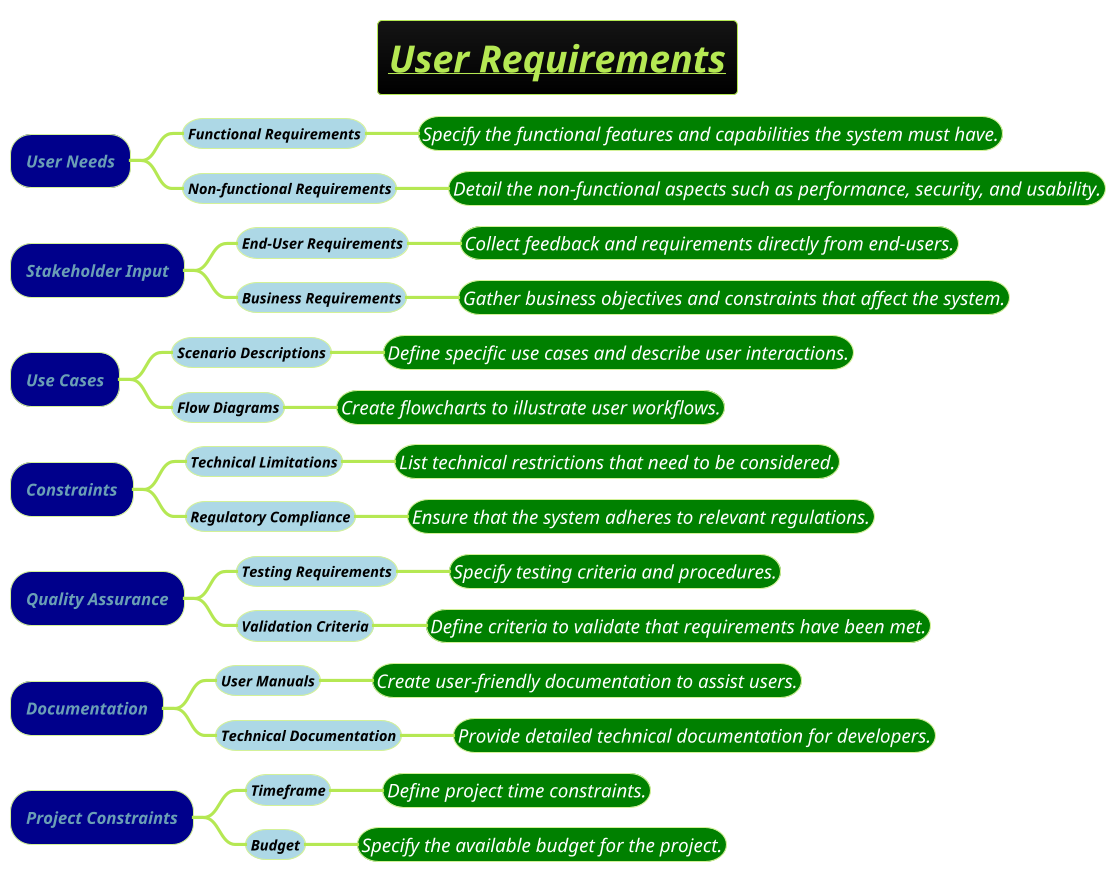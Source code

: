 @startmindmap
title =<i><b><u>User Requirements
!theme hacker

*[#darkblue] <i>User Needs
**[#lightblue] <i><color #black><size:14>Functional Requirements
***[#green] <i><color #white><size:18>Specify the functional features and capabilities the system must have.
**[#lightblue] <i><color #black><size:14>Non-functional Requirements
***[#green] <i><color #white><size:18>Detail the non-functional aspects such as performance, security, and usability.

*[#darkblue] <i>Stakeholder Input
**[#lightblue] <i><color #black><size:14>End-User Requirements
***[#green] <i><color #white><size:18>Collect feedback and requirements directly from end-users.
**[#lightblue] <i><color #black><size:14>Business Requirements
***[#green] <i><color #white><size:18>Gather business objectives and constraints that affect the system.

*[#darkblue] <i>Use Cases
**[#lightblue] <i><color #black><size:14>Scenario Descriptions
***[#green] <i><color #white><size:18>Define specific use cases and describe user interactions.
**[#lightblue] <i><color #black><size:14>Flow Diagrams
***[#green] <i><color #white><size:18>Create flowcharts to illustrate user workflows.

*[#darkblue] <i>Constraints
**[#lightblue] <i><color #black><size:14>Technical Limitations
***[#green] <i><color #white><size:18>List technical restrictions that need to be considered.
**[#lightblue] <i><color #black><size:14>Regulatory Compliance
***[#green] <i><color #white><size:18>Ensure that the system adheres to relevant regulations.

*[#darkblue] <i>Quality Assurance
**[#lightblue] <i><color #black><size:14>Testing Requirements
***[#green] <i><color #white><size:18>Specify testing criteria and procedures.
**[#lightblue] <i><color #black><size:14>Validation Criteria
***[#green] <i><color #white><size:18>Define criteria to validate that requirements have been met.

*[#darkblue] <i>Documentation
**[#lightblue] <i><color #black><size:14>User Manuals
***[#green] <i><color #white><size:18>Create user-friendly documentation to assist users.
**[#lightblue] <i><color #black><size:14>Technical Documentation
***[#green] <i><color #white><size:18>Provide detailed technical documentation for developers.

*[#darkblue] <i>Project Constraints
**[#lightblue] <i><color #black><size:14>Timeframe
***[#green] <i><color #white><size:18>Define project time constraints.
**[#lightblue] <i><color #black><size:14>Budget
***[#green] <i><color #white><size:18>Specify the available budget for the project.
@endmindmap
